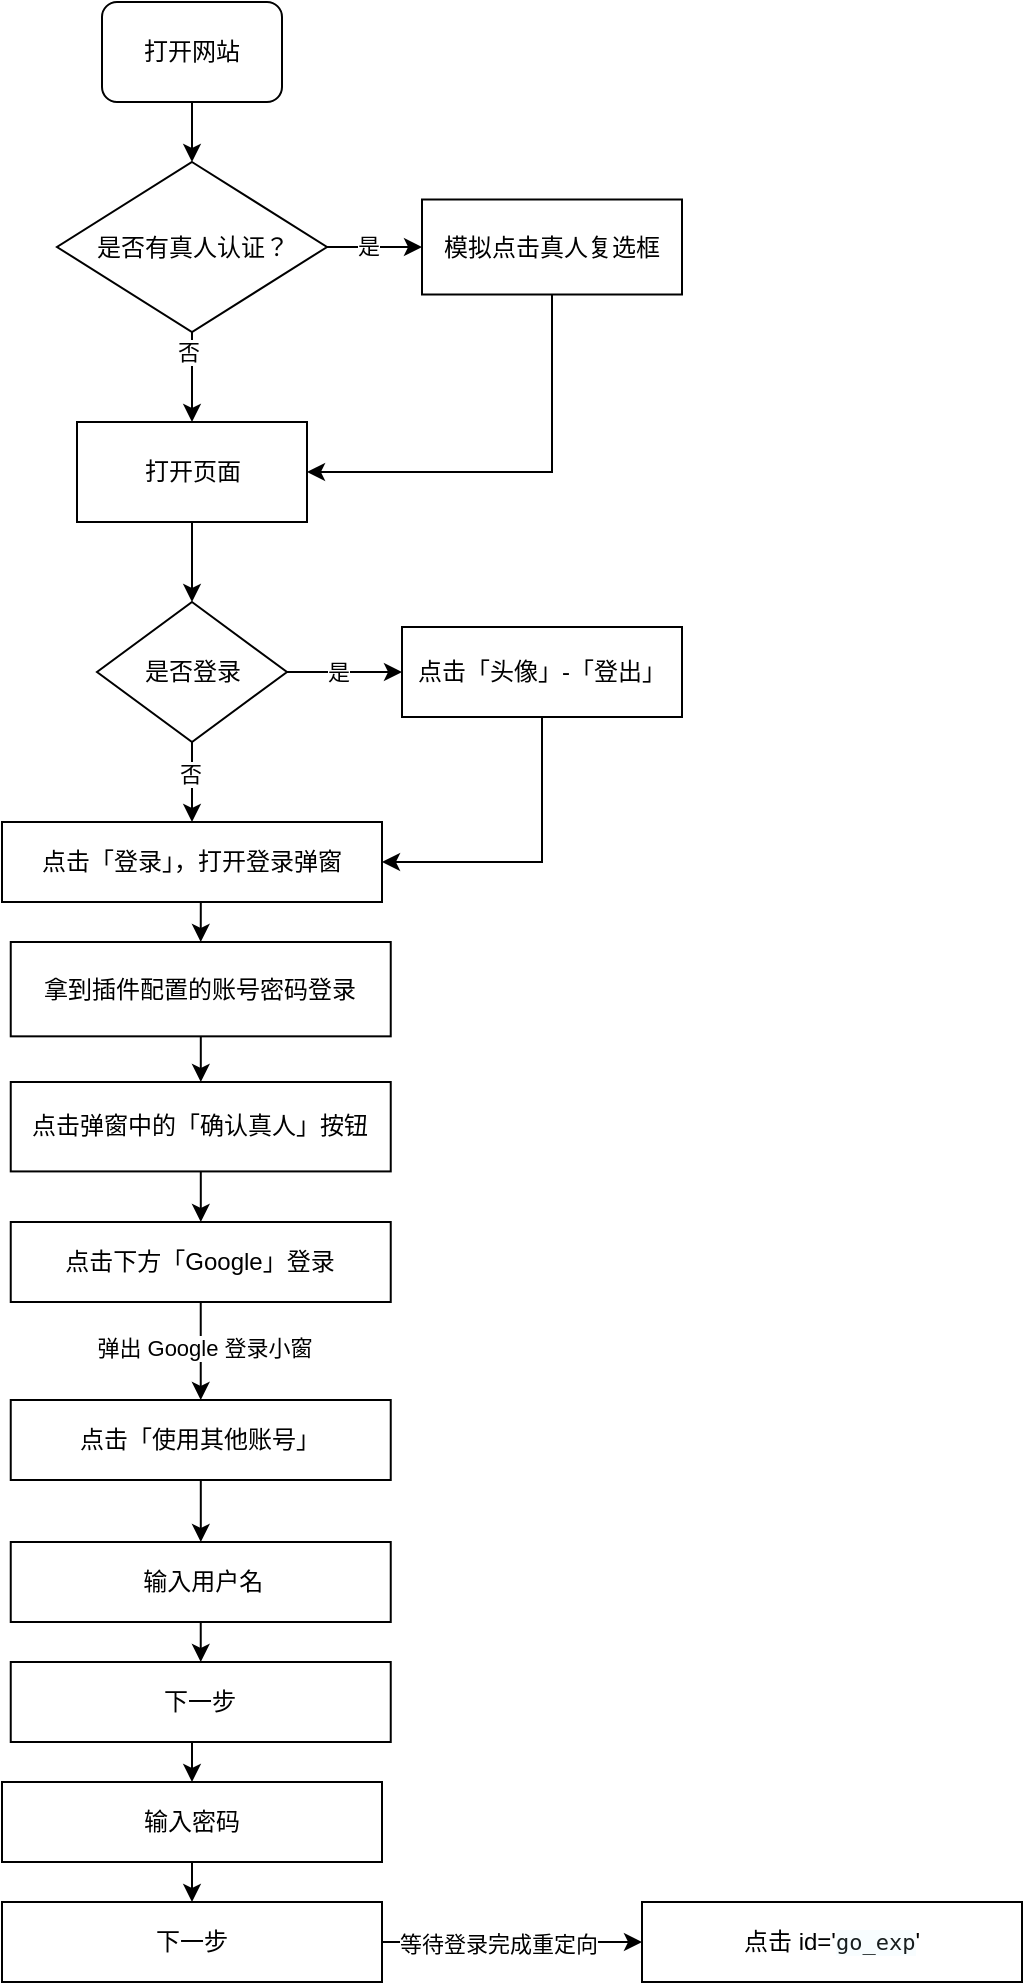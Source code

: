 <mxfile version="26.0.16">
  <diagram name="第 1 页" id="o-Kw1XIDLWY3aRJx19Gg">
    <mxGraphModel dx="1060" dy="646" grid="1" gridSize="10" guides="1" tooltips="1" connect="1" arrows="1" fold="1" page="1" pageScale="1" pageWidth="827" pageHeight="1169" math="0" shadow="0">
      <root>
        <mxCell id="0" />
        <mxCell id="1" parent="0" />
        <mxCell id="ENtFjuH8JmTMNNRTZU6O-4" value="" style="edgeStyle=orthogonalEdgeStyle;rounded=0;orthogonalLoop=1;jettySize=auto;html=1;" edge="1" parent="1" source="ENtFjuH8JmTMNNRTZU6O-2" target="ENtFjuH8JmTMNNRTZU6O-3">
          <mxGeometry relative="1" as="geometry" />
        </mxCell>
        <mxCell id="ENtFjuH8JmTMNNRTZU6O-2" value="打开网站" style="rounded=1;whiteSpace=wrap;html=1;" vertex="1" parent="1">
          <mxGeometry x="90" y="40" width="90" height="50" as="geometry" />
        </mxCell>
        <mxCell id="ENtFjuH8JmTMNNRTZU6O-6" value="" style="edgeStyle=orthogonalEdgeStyle;rounded=0;orthogonalLoop=1;jettySize=auto;html=1;" edge="1" parent="1" source="ENtFjuH8JmTMNNRTZU6O-3" target="ENtFjuH8JmTMNNRTZU6O-5">
          <mxGeometry relative="1" as="geometry" />
        </mxCell>
        <mxCell id="ENtFjuH8JmTMNNRTZU6O-7" value="否" style="edgeLabel;html=1;align=center;verticalAlign=middle;resizable=0;points=[];" vertex="1" connectable="0" parent="ENtFjuH8JmTMNNRTZU6O-6">
          <mxGeometry x="-0.556" y="-2" relative="1" as="geometry">
            <mxPoint as="offset" />
          </mxGeometry>
        </mxCell>
        <mxCell id="ENtFjuH8JmTMNNRTZU6O-9" value="" style="edgeStyle=orthogonalEdgeStyle;rounded=0;orthogonalLoop=1;jettySize=auto;html=1;" edge="1" parent="1" source="ENtFjuH8JmTMNNRTZU6O-3" target="ENtFjuH8JmTMNNRTZU6O-8">
          <mxGeometry relative="1" as="geometry" />
        </mxCell>
        <mxCell id="ENtFjuH8JmTMNNRTZU6O-10" value="是" style="edgeLabel;html=1;align=center;verticalAlign=middle;resizable=0;points=[];" vertex="1" connectable="0" parent="ENtFjuH8JmTMNNRTZU6O-9">
          <mxGeometry x="-0.166" y="2" relative="1" as="geometry">
            <mxPoint y="1" as="offset" />
          </mxGeometry>
        </mxCell>
        <mxCell id="ENtFjuH8JmTMNNRTZU6O-3" value="是否有真人认证？" style="rhombus;whiteSpace=wrap;html=1;rounded=0;" vertex="1" parent="1">
          <mxGeometry x="67.5" y="120" width="135" height="85" as="geometry" />
        </mxCell>
        <mxCell id="ENtFjuH8JmTMNNRTZU6O-15" style="edgeStyle=orthogonalEdgeStyle;rounded=0;orthogonalLoop=1;jettySize=auto;html=1;exitX=0.5;exitY=1;exitDx=0;exitDy=0;entryX=0.5;entryY=0;entryDx=0;entryDy=0;" edge="1" parent="1" source="ENtFjuH8JmTMNNRTZU6O-5" target="ENtFjuH8JmTMNNRTZU6O-13">
          <mxGeometry relative="1" as="geometry" />
        </mxCell>
        <mxCell id="ENtFjuH8JmTMNNRTZU6O-5" value="打开页面" style="whiteSpace=wrap;html=1;rounded=0;" vertex="1" parent="1">
          <mxGeometry x="77.5" y="250" width="115" height="50" as="geometry" />
        </mxCell>
        <mxCell id="ENtFjuH8JmTMNNRTZU6O-11" style="edgeStyle=orthogonalEdgeStyle;rounded=0;orthogonalLoop=1;jettySize=auto;html=1;exitX=0.5;exitY=1;exitDx=0;exitDy=0;entryX=1;entryY=0.5;entryDx=0;entryDy=0;" edge="1" parent="1" source="ENtFjuH8JmTMNNRTZU6O-8" target="ENtFjuH8JmTMNNRTZU6O-5">
          <mxGeometry relative="1" as="geometry" />
        </mxCell>
        <mxCell id="ENtFjuH8JmTMNNRTZU6O-8" value="模拟点击真人复选框" style="whiteSpace=wrap;html=1;rounded=0;" vertex="1" parent="1">
          <mxGeometry x="250" y="138.75" width="130" height="47.5" as="geometry" />
        </mxCell>
        <mxCell id="ENtFjuH8JmTMNNRTZU6O-17" value="" style="edgeStyle=orthogonalEdgeStyle;rounded=0;orthogonalLoop=1;jettySize=auto;html=1;" edge="1" parent="1" source="ENtFjuH8JmTMNNRTZU6O-13" target="ENtFjuH8JmTMNNRTZU6O-16">
          <mxGeometry relative="1" as="geometry" />
        </mxCell>
        <mxCell id="ENtFjuH8JmTMNNRTZU6O-18" value="否" style="edgeLabel;html=1;align=center;verticalAlign=middle;resizable=0;points=[];" vertex="1" connectable="0" parent="ENtFjuH8JmTMNNRTZU6O-17">
          <mxGeometry x="-0.2" y="-1" relative="1" as="geometry">
            <mxPoint as="offset" />
          </mxGeometry>
        </mxCell>
        <mxCell id="ENtFjuH8JmTMNNRTZU6O-20" value="" style="edgeStyle=orthogonalEdgeStyle;rounded=0;orthogonalLoop=1;jettySize=auto;html=1;" edge="1" parent="1" source="ENtFjuH8JmTMNNRTZU6O-13" target="ENtFjuH8JmTMNNRTZU6O-19">
          <mxGeometry relative="1" as="geometry" />
        </mxCell>
        <mxCell id="ENtFjuH8JmTMNNRTZU6O-21" value="是" style="edgeLabel;html=1;align=center;verticalAlign=middle;resizable=0;points=[];" vertex="1" connectable="0" parent="ENtFjuH8JmTMNNRTZU6O-20">
          <mxGeometry x="-0.126" relative="1" as="geometry">
            <mxPoint as="offset" />
          </mxGeometry>
        </mxCell>
        <mxCell id="ENtFjuH8JmTMNNRTZU6O-13" value="是否登录" style="rhombus;whiteSpace=wrap;html=1;rounded=0;" vertex="1" parent="1">
          <mxGeometry x="87.5" y="340" width="95" height="70" as="geometry" />
        </mxCell>
        <mxCell id="ENtFjuH8JmTMNNRTZU6O-24" style="edgeStyle=orthogonalEdgeStyle;rounded=0;orthogonalLoop=1;jettySize=auto;html=1;exitX=0.5;exitY=1;exitDx=0;exitDy=0;entryX=0.5;entryY=0;entryDx=0;entryDy=0;" edge="1" parent="1" source="ENtFjuH8JmTMNNRTZU6O-16" target="ENtFjuH8JmTMNNRTZU6O-23">
          <mxGeometry relative="1" as="geometry" />
        </mxCell>
        <mxCell id="ENtFjuH8JmTMNNRTZU6O-16" value="点击「登录」，打开登录弹窗" style="whiteSpace=wrap;html=1;rounded=0;" vertex="1" parent="1">
          <mxGeometry x="40" y="450" width="190" height="40" as="geometry" />
        </mxCell>
        <mxCell id="ENtFjuH8JmTMNNRTZU6O-22" style="edgeStyle=orthogonalEdgeStyle;rounded=0;orthogonalLoop=1;jettySize=auto;html=1;exitX=0.5;exitY=1;exitDx=0;exitDy=0;entryX=1;entryY=0.5;entryDx=0;entryDy=0;" edge="1" parent="1" source="ENtFjuH8JmTMNNRTZU6O-19" target="ENtFjuH8JmTMNNRTZU6O-16">
          <mxGeometry relative="1" as="geometry" />
        </mxCell>
        <mxCell id="ENtFjuH8JmTMNNRTZU6O-19" value="点击「头像」-「登出」" style="whiteSpace=wrap;html=1;rounded=0;" vertex="1" parent="1">
          <mxGeometry x="240" y="352.5" width="140" height="45" as="geometry" />
        </mxCell>
        <mxCell id="ENtFjuH8JmTMNNRTZU6O-26" value="" style="edgeStyle=orthogonalEdgeStyle;rounded=0;orthogonalLoop=1;jettySize=auto;html=1;" edge="1" parent="1" source="ENtFjuH8JmTMNNRTZU6O-23" target="ENtFjuH8JmTMNNRTZU6O-25">
          <mxGeometry relative="1" as="geometry" />
        </mxCell>
        <mxCell id="ENtFjuH8JmTMNNRTZU6O-23" value="拿到插件配置的账号密码登录" style="whiteSpace=wrap;html=1;rounded=0;aspect=fixed;" vertex="1" parent="1">
          <mxGeometry x="44.37" y="510" width="190" height="47.17" as="geometry" />
        </mxCell>
        <mxCell id="ENtFjuH8JmTMNNRTZU6O-28" value="" style="edgeStyle=orthogonalEdgeStyle;rounded=0;orthogonalLoop=1;jettySize=auto;html=1;" edge="1" parent="1" source="ENtFjuH8JmTMNNRTZU6O-25" target="ENtFjuH8JmTMNNRTZU6O-27">
          <mxGeometry relative="1" as="geometry" />
        </mxCell>
        <mxCell id="ENtFjuH8JmTMNNRTZU6O-25" value="点击弹窗中的「确认真人」按钮" style="whiteSpace=wrap;html=1;rounded=0;aspect=fixed;" vertex="1" parent="1">
          <mxGeometry x="44.37" y="580" width="190" height="44.71" as="geometry" />
        </mxCell>
        <mxCell id="ENtFjuH8JmTMNNRTZU6O-30" value="" style="edgeStyle=orthogonalEdgeStyle;rounded=0;orthogonalLoop=1;jettySize=auto;html=1;" edge="1" parent="1" source="ENtFjuH8JmTMNNRTZU6O-27" target="ENtFjuH8JmTMNNRTZU6O-29">
          <mxGeometry relative="1" as="geometry" />
        </mxCell>
        <mxCell id="ENtFjuH8JmTMNNRTZU6O-31" value="弹出 Google 登录小窗" style="edgeLabel;html=1;align=center;verticalAlign=middle;resizable=0;points=[];" vertex="1" connectable="0" parent="ENtFjuH8JmTMNNRTZU6O-30">
          <mxGeometry x="-0.08" y="1" relative="1" as="geometry">
            <mxPoint as="offset" />
          </mxGeometry>
        </mxCell>
        <mxCell id="ENtFjuH8JmTMNNRTZU6O-27" value="点击下方「Google」登录" style="whiteSpace=wrap;html=1;rounded=0;" vertex="1" parent="1">
          <mxGeometry x="44.37" y="650" width="190" height="40" as="geometry" />
        </mxCell>
        <mxCell id="ENtFjuH8JmTMNNRTZU6O-33" value="" style="edgeStyle=orthogonalEdgeStyle;rounded=0;orthogonalLoop=1;jettySize=auto;html=1;" edge="1" parent="1" source="ENtFjuH8JmTMNNRTZU6O-29" target="ENtFjuH8JmTMNNRTZU6O-32">
          <mxGeometry relative="1" as="geometry" />
        </mxCell>
        <mxCell id="ENtFjuH8JmTMNNRTZU6O-29" value="点击「使用其他账号」" style="whiteSpace=wrap;html=1;rounded=0;" vertex="1" parent="1">
          <mxGeometry x="44.37" y="739" width="190" height="40" as="geometry" />
        </mxCell>
        <mxCell id="ENtFjuH8JmTMNNRTZU6O-35" style="edgeStyle=orthogonalEdgeStyle;rounded=0;orthogonalLoop=1;jettySize=auto;html=1;exitX=0.5;exitY=1;exitDx=0;exitDy=0;entryX=0.5;entryY=0;entryDx=0;entryDy=0;" edge="1" parent="1" source="ENtFjuH8JmTMNNRTZU6O-32" target="ENtFjuH8JmTMNNRTZU6O-34">
          <mxGeometry relative="1" as="geometry" />
        </mxCell>
        <mxCell id="ENtFjuH8JmTMNNRTZU6O-32" value="&amp;nbsp;输入用户名" style="whiteSpace=wrap;html=1;rounded=0;" vertex="1" parent="1">
          <mxGeometry x="44.37" y="810" width="190" height="40" as="geometry" />
        </mxCell>
        <mxCell id="ENtFjuH8JmTMNNRTZU6O-37" style="edgeStyle=orthogonalEdgeStyle;rounded=0;orthogonalLoop=1;jettySize=auto;html=1;exitX=0.5;exitY=1;exitDx=0;exitDy=0;entryX=0.5;entryY=0;entryDx=0;entryDy=0;" edge="1" parent="1" source="ENtFjuH8JmTMNNRTZU6O-34" target="ENtFjuH8JmTMNNRTZU6O-36">
          <mxGeometry relative="1" as="geometry" />
        </mxCell>
        <mxCell id="ENtFjuH8JmTMNNRTZU6O-34" value="下一步" style="whiteSpace=wrap;html=1;rounded=0;" vertex="1" parent="1">
          <mxGeometry x="44.37" y="870" width="190" height="40" as="geometry" />
        </mxCell>
        <mxCell id="ENtFjuH8JmTMNNRTZU6O-39" style="edgeStyle=orthogonalEdgeStyle;rounded=0;orthogonalLoop=1;jettySize=auto;html=1;exitX=0.5;exitY=1;exitDx=0;exitDy=0;entryX=0.5;entryY=0;entryDx=0;entryDy=0;" edge="1" parent="1" source="ENtFjuH8JmTMNNRTZU6O-36" target="ENtFjuH8JmTMNNRTZU6O-38">
          <mxGeometry relative="1" as="geometry" />
        </mxCell>
        <mxCell id="ENtFjuH8JmTMNNRTZU6O-36" value="输入密码" style="whiteSpace=wrap;html=1;rounded=0;" vertex="1" parent="1">
          <mxGeometry x="40" y="930" width="190" height="40" as="geometry" />
        </mxCell>
        <mxCell id="ENtFjuH8JmTMNNRTZU6O-41" style="edgeStyle=orthogonalEdgeStyle;rounded=0;orthogonalLoop=1;jettySize=auto;html=1;exitX=1;exitY=0.5;exitDx=0;exitDy=0;entryX=0;entryY=0.5;entryDx=0;entryDy=0;" edge="1" parent="1" source="ENtFjuH8JmTMNNRTZU6O-38" target="ENtFjuH8JmTMNNRTZU6O-40">
          <mxGeometry relative="1" as="geometry" />
        </mxCell>
        <mxCell id="ENtFjuH8JmTMNNRTZU6O-42" value="等待登录完成重定向" style="edgeLabel;html=1;align=center;verticalAlign=middle;resizable=0;points=[];" vertex="1" connectable="0" parent="ENtFjuH8JmTMNNRTZU6O-41">
          <mxGeometry x="-0.108" y="-1" relative="1" as="geometry">
            <mxPoint as="offset" />
          </mxGeometry>
        </mxCell>
        <mxCell id="ENtFjuH8JmTMNNRTZU6O-38" value="下一步" style="whiteSpace=wrap;html=1;rounded=0;" vertex="1" parent="1">
          <mxGeometry x="40" y="990" width="190" height="40" as="geometry" />
        </mxCell>
        <mxCell id="ENtFjuH8JmTMNNRTZU6O-40" value="点击 id=&#39;&lt;span style=&quot;color: rgb(23, 29, 30); font-family: monospace; font-size: 11px; text-align: left; white-space-collapse: preserve; background-color: rgb(248, 253, 255);&quot;&gt;go_exp&lt;/span&gt;&#39;" style="whiteSpace=wrap;html=1;rounded=0;" vertex="1" parent="1">
          <mxGeometry x="360" y="990" width="190" height="40" as="geometry" />
        </mxCell>
      </root>
    </mxGraphModel>
  </diagram>
</mxfile>
